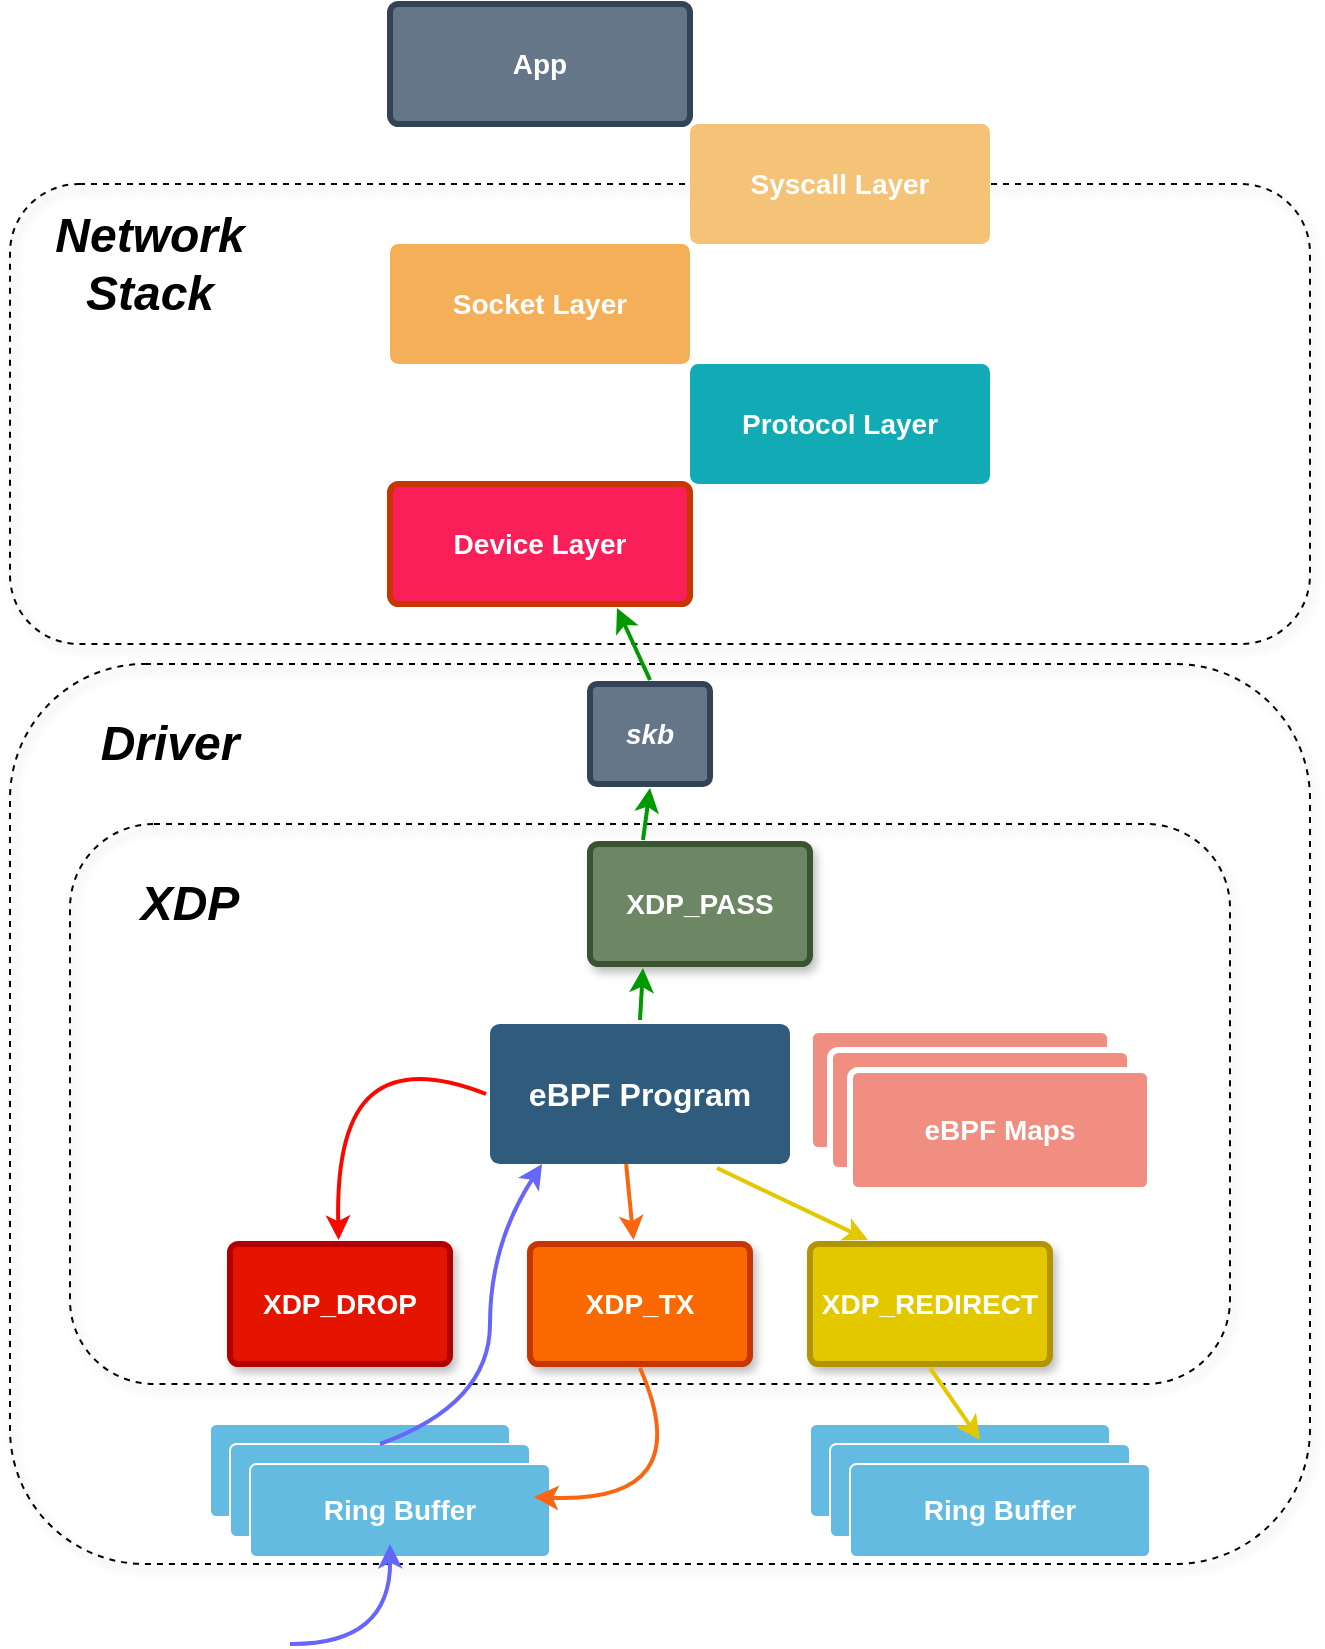 <mxfile version="13.1.2" type="github"><diagram id="6a731a19-8d31-9384-78a2-239565b7b9f0" name="Page-1"><mxGraphModel dx="946" dy="591" grid="1" gridSize="10" guides="1" tooltips="1" connect="1" arrows="1" fold="1" page="1" pageScale="1" pageWidth="1169" pageHeight="827" background="#ffffff" math="0" shadow="0"><root><mxCell id="0"/><mxCell id="1" parent="0"/><mxCell id="tBkIKE94KdiAy-Hy8w5i-1808" value="" style="rounded=1;whiteSpace=wrap;html=1;shadow=1;glass=0;comic=0;strokeColor=#000000;strokeWidth=1;fillColor=none;dashed=1;" parent="1" vertex="1"><mxGeometry x="340" y="570" width="580" height="280" as="geometry"/></mxCell><mxCell id="tBkIKE94KdiAy-Hy8w5i-1810" value="" style="rounded=1;whiteSpace=wrap;html=1;shadow=1;glass=0;comic=0;strokeColor=#000000;strokeWidth=1;fillColor=none;dashed=1;" parent="1" vertex="1"><mxGeometry x="310" y="250" width="650" height="230" as="geometry"/></mxCell><mxCell id="tBkIKE94KdiAy-Hy8w5i-1809" value="" style="rounded=1;whiteSpace=wrap;html=1;shadow=1;glass=0;comic=0;strokeColor=#000000;strokeWidth=1;fillColor=none;dashed=1;" parent="1" vertex="1"><mxGeometry x="310" y="490" width="650" height="450" as="geometry"/></mxCell><mxCell id="1769" value="Socket Layer" style="rounded=1;whiteSpace=wrap;html=1;shadow=0;labelBackgroundColor=none;strokeColor=none;strokeWidth=3;fillColor=#f5af58;fontFamily=Helvetica;fontSize=14;fontColor=#FFFFFF;align=center;spacing=5;arcSize=7;perimeterSpacing=2;fontStyle=1" parent="1" vertex="1"><mxGeometry x="500" y="280" width="150" height="60" as="geometry"/></mxCell><mxCell id="1771" value="Protocol Layer" style="rounded=1;whiteSpace=wrap;html=1;shadow=0;labelBackgroundColor=none;strokeColor=none;strokeWidth=3;fillColor=#12aab5;fontFamily=Helvetica;fontSize=14;fontColor=#FFFFFF;align=center;spacing=5;fontStyle=1;arcSize=7;perimeterSpacing=2;" parent="1" vertex="1"><mxGeometry x="650" y="340.0" width="150" height="60" as="geometry"/></mxCell><mxCell id="tBkIKE94KdiAy-Hy8w5i-1783" value="&lt;i&gt;skb&lt;/i&gt;" style="rounded=1;whiteSpace=wrap;html=1;shadow=0;labelBackgroundColor=none;strokeColor=#314354;strokeWidth=3;fillColor=#647687;fontFamily=Helvetica;fontSize=14;fontColor=#ffffff;align=center;spacing=5;fontStyle=1;arcSize=7;perimeterSpacing=2;" parent="1" vertex="1"><mxGeometry x="600" y="500" width="60" height="50" as="geometry"/></mxCell><mxCell id="1764" value="XDP_DROP" style="rounded=1;whiteSpace=wrap;html=1;shadow=1;labelBackgroundColor=none;strokeColor=#B20000;strokeWidth=3;fillColor=#e51400;fontFamily=Helvetica;fontSize=14;fontColor=#ffffff;align=center;spacing=5;fontStyle=1;arcSize=7;perimeterSpacing=2;comic=0;glass=0;" parent="1" vertex="1"><mxGeometry x="420" y="780" width="110" height="60" as="geometry"/></mxCell><mxCell id="tBkIKE94KdiAy-Hy8w5i-1796" value="XDP_PASS" style="rounded=1;whiteSpace=wrap;html=1;shadow=1;labelBackgroundColor=none;strokeColor=#3A5431;strokeWidth=3;fillColor=#6d8764;fontFamily=Helvetica;fontSize=14;fontColor=#ffffff;align=center;spacing=5;fontStyle=1;arcSize=7;perimeterSpacing=2;comic=0;glass=0;" parent="1" vertex="1"><mxGeometry x="600" y="580" width="110" height="60" as="geometry"/></mxCell><mxCell id="tBkIKE94KdiAy-Hy8w5i-1797" value="" style="group" parent="1" vertex="1" connectable="0"><mxGeometry x="550" y="670" width="150" height="70" as="geometry"/></mxCell><mxCell id="1749" value="eBPF Program" style="rounded=1;whiteSpace=wrap;html=1;shadow=0;labelBackgroundColor=none;strokeColor=none;strokeWidth=3;fillColor=#2F5B7C;fontFamily=Helvetica;fontSize=16;fontColor=#FFFFFF;align=center;fontStyle=1;spacing=5;arcSize=7;perimeterSpacing=2;" parent="tBkIKE94KdiAy-Hy8w5i-1797" vertex="1"><mxGeometry width="150" height="70" as="geometry"/></mxCell><mxCell id="tBkIKE94KdiAy-Hy8w5i-1798" value="XDP_REDIRECT" style="rounded=1;whiteSpace=wrap;html=1;shadow=1;labelBackgroundColor=none;strokeColor=#B09500;strokeWidth=3;fillColor=#E3C800;fontFamily=Helvetica;fontSize=14;fontColor=#ffffff;align=center;spacing=5;fontStyle=1;arcSize=7;perimeterSpacing=2;comic=0;glass=0;" parent="1" vertex="1"><mxGeometry x="710" y="780" width="120" height="60" as="geometry"/></mxCell><mxCell id="tBkIKE94KdiAy-Hy8w5i-1800" value="XDP_TX" style="rounded=1;whiteSpace=wrap;html=1;shadow=1;labelBackgroundColor=none;strokeColor=#C73500;strokeWidth=3;fillColor=#fa6800;fontFamily=Helvetica;fontSize=14;fontColor=#ffffff;align=center;spacing=5;fontStyle=1;arcSize=7;perimeterSpacing=2;comic=0;glass=0;" parent="1" vertex="1"><mxGeometry x="570" y="780" width="110" height="60" as="geometry"/></mxCell><mxCell id="tBkIKE94KdiAy-Hy8w5i-1788" value="" style="group" parent="1" vertex="1" connectable="0"><mxGeometry x="710" y="870" width="170" height="66.5" as="geometry"/></mxCell><mxCell id="tBkIKE94KdiAy-Hy8w5i-1789" value="Ring Buffer" style="rounded=1;whiteSpace=wrap;html=1;shadow=0;labelBackgroundColor=none;strokeColor=#FFFFFF;strokeWidth=1;fillColor=#64bbe2;fontFamily=Helvetica;fontSize=14;fontColor=#FFFFFF;align=center;spacing=5;arcSize=7;perimeterSpacing=2;" parent="tBkIKE94KdiAy-Hy8w5i-1788" vertex="1"><mxGeometry width="150" height="46.5" as="geometry"/></mxCell><mxCell id="tBkIKE94KdiAy-Hy8w5i-1790" value="Ring Buffer" style="rounded=1;whiteSpace=wrap;html=1;shadow=0;labelBackgroundColor=none;strokeColor=#FFFFFF;strokeWidth=1;fillColor=#64bbe2;fontFamily=Helvetica;fontSize=14;fontColor=#FFFFFF;align=center;spacing=5;arcSize=7;perimeterSpacing=2;" parent="tBkIKE94KdiAy-Hy8w5i-1788" vertex="1"><mxGeometry x="10" y="10" width="150" height="46.5" as="geometry"/></mxCell><mxCell id="tBkIKE94KdiAy-Hy8w5i-1791" value="&lt;b&gt;Ring Buffer&lt;/b&gt;" style="rounded=1;whiteSpace=wrap;html=1;shadow=0;labelBackgroundColor=none;strokeColor=#FFFFFF;strokeWidth=1;fillColor=#64bbe2;fontFamily=Helvetica;fontSize=14;fontColor=#FFFFFF;align=center;spacing=5;arcSize=7;perimeterSpacing=2;" parent="tBkIKE94KdiAy-Hy8w5i-1788" vertex="1"><mxGeometry x="20" y="20" width="150" height="46.5" as="geometry"/></mxCell><mxCell id="tBkIKE94KdiAy-Hy8w5i-1786" value="" style="group" parent="1" vertex="1" connectable="0"><mxGeometry x="710" y="673" width="170" height="80" as="geometry"/></mxCell><mxCell id="1755" value="eBPF Maps" style="rounded=1;whiteSpace=wrap;html=1;shadow=0;labelBackgroundColor=none;strokeColor=#FFFFFF;strokeWidth=3;fillColor=#f08e81;fontFamily=Helvetica;fontSize=14;fontColor=#FFFFFF;align=center;spacing=5;fontStyle=0;arcSize=7;perimeterSpacing=2;" parent="tBkIKE94KdiAy-Hy8w5i-1786" vertex="1"><mxGeometry width="150" height="60" as="geometry"/></mxCell><mxCell id="tBkIKE94KdiAy-Hy8w5i-1784" value="eBPF Maps" style="rounded=1;whiteSpace=wrap;html=1;shadow=0;labelBackgroundColor=none;strokeColor=#FFFFFF;strokeWidth=3;fillColor=#f08e81;fontFamily=Helvetica;fontSize=14;fontColor=#FFFFFF;align=center;spacing=5;fontStyle=0;arcSize=7;perimeterSpacing=2;" parent="tBkIKE94KdiAy-Hy8w5i-1786" vertex="1"><mxGeometry x="10" y="10" width="150" height="60" as="geometry"/></mxCell><mxCell id="tBkIKE94KdiAy-Hy8w5i-1785" value="&lt;b&gt;eBPF Maps&lt;/b&gt;" style="rounded=1;whiteSpace=wrap;html=1;shadow=0;labelBackgroundColor=none;strokeColor=#FFFFFF;strokeWidth=3;fillColor=#f08e81;fontFamily=Helvetica;fontSize=14;fontColor=#FFFFFF;align=center;spacing=5;fontStyle=0;arcSize=7;perimeterSpacing=2;" parent="tBkIKE94KdiAy-Hy8w5i-1786" vertex="1"><mxGeometry x="20" y="20" width="150" height="60" as="geometry"/></mxCell><mxCell id="tBkIKE94KdiAy-Hy8w5i-1801" value="" style="group" parent="1" vertex="1" connectable="0"><mxGeometry x="410" y="870" width="170" height="66.5" as="geometry"/></mxCell><mxCell id="tBkIKE94KdiAy-Hy8w5i-1802" value="Ring Buffer" style="rounded=1;whiteSpace=wrap;html=1;shadow=0;labelBackgroundColor=none;strokeColor=#FFFFFF;strokeWidth=1;fillColor=#64bbe2;fontFamily=Helvetica;fontSize=14;fontColor=#FFFFFF;align=center;spacing=5;arcSize=7;perimeterSpacing=2;" parent="tBkIKE94KdiAy-Hy8w5i-1801" vertex="1"><mxGeometry width="150" height="46.5" as="geometry"/></mxCell><mxCell id="tBkIKE94KdiAy-Hy8w5i-1803" value="Ring Buffer" style="rounded=1;whiteSpace=wrap;html=1;shadow=0;labelBackgroundColor=none;strokeColor=#FFFFFF;strokeWidth=1;fillColor=#64bbe2;fontFamily=Helvetica;fontSize=14;fontColor=#FFFFFF;align=center;spacing=5;arcSize=7;perimeterSpacing=2;" parent="tBkIKE94KdiAy-Hy8w5i-1801" vertex="1"><mxGeometry x="10" y="10" width="150" height="46.5" as="geometry"/></mxCell><mxCell id="tBkIKE94KdiAy-Hy8w5i-1804" value="&lt;b&gt;Ring Buffer&lt;/b&gt;" style="rounded=1;whiteSpace=wrap;html=1;shadow=0;labelBackgroundColor=none;strokeColor=#FFFFFF;strokeWidth=1;fillColor=#64bbe2;fontFamily=Helvetica;fontSize=14;fontColor=#FFFFFF;align=center;spacing=5;arcSize=7;perimeterSpacing=2;" parent="tBkIKE94KdiAy-Hy8w5i-1801" vertex="1"><mxGeometry x="20" y="20" width="150" height="46.5" as="geometry"/></mxCell><mxCell id="tBkIKE94KdiAy-Hy8w5i-1805" value="Device Layer" style="rounded=1;whiteSpace=wrap;html=1;shadow=0;labelBackgroundColor=none;strokeColor=#C73500;strokeWidth=3;fillColor=#FA1E59;fontFamily=Helvetica;fontSize=14;fontColor=#ffffff;align=center;spacing=5;fontStyle=1;arcSize=7;perimeterSpacing=2;" parent="1" vertex="1"><mxGeometry x="500" y="400.0" width="150" height="60" as="geometry"/></mxCell><mxCell id="tBkIKE94KdiAy-Hy8w5i-1806" value="Syscall Layer" style="rounded=1;whiteSpace=wrap;html=1;shadow=0;labelBackgroundColor=none;strokeColor=none;strokeWidth=3;fillColor=#F5C378;fontFamily=Helvetica;fontSize=14;fontColor=#FFFFFF;align=center;spacing=5;arcSize=7;perimeterSpacing=2;fontStyle=1" parent="1" vertex="1"><mxGeometry x="650" y="220" width="150" height="60" as="geometry"/></mxCell><mxCell id="tBkIKE94KdiAy-Hy8w5i-1811" value="App" style="rounded=1;whiteSpace=wrap;html=1;shadow=0;labelBackgroundColor=none;strokeColor=#314354;strokeWidth=3;fillColor=#647687;fontFamily=Helvetica;fontSize=14;fontColor=#ffffff;align=center;spacing=5;arcSize=7;perimeterSpacing=2;fontStyle=1" parent="1" vertex="1"><mxGeometry x="500" y="160" width="150" height="60" as="geometry"/></mxCell><mxCell id="tBkIKE94KdiAy-Hy8w5i-1812" value="Driver" style="text;html=1;strokeColor=none;fillColor=none;align=center;verticalAlign=middle;whiteSpace=wrap;rounded=0;shadow=1;glass=0;dashed=1;comic=0;fontStyle=3;fontSize=24;" parent="1" vertex="1"><mxGeometry x="370" y="520" width="40" height="20" as="geometry"/></mxCell><mxCell id="tBkIKE94KdiAy-Hy8w5i-1814" value="XDP" style="text;html=1;strokeColor=none;fillColor=none;align=center;verticalAlign=middle;whiteSpace=wrap;rounded=0;shadow=1;glass=0;dashed=1;comic=0;fontStyle=3;fontSize=24;" parent="1" vertex="1"><mxGeometry x="380" y="600" width="40" height="20" as="geometry"/></mxCell><mxCell id="tBkIKE94KdiAy-Hy8w5i-1815" value="Network Stack" style="text;html=1;strokeColor=none;fillColor=none;align=center;verticalAlign=middle;whiteSpace=wrap;rounded=0;shadow=1;glass=0;dashed=1;comic=0;fontStyle=3;fontSize=24;" parent="1" vertex="1"><mxGeometry x="360" y="280" width="40" height="20" as="geometry"/></mxCell><mxCell id="tBkIKE94KdiAy-Hy8w5i-1816" value="" style="curved=1;endArrow=classic;html=1;fontSize=24;edgeStyle=orthogonalEdgeStyle;fontStyle=1;strokeWidth=2;fillColor=#cce5ff;strokeColor=#6666FF;" parent="1" edge="1"><mxGeometry width="50" height="50" relative="1" as="geometry"><mxPoint x="450" y="980" as="sourcePoint"/><mxPoint x="500" y="930" as="targetPoint"/></mxGeometry></mxCell><mxCell id="tBkIKE94KdiAy-Hy8w5i-1818" value="" style="curved=1;endArrow=classic;html=1;strokeColor=#6666FF;strokeWidth=2;fontSize=24;entryX=0.182;entryY=0.973;entryDx=0;entryDy=0;entryPerimeter=0;" parent="1" target="1749" edge="1"><mxGeometry width="50" height="50" relative="1" as="geometry"><mxPoint x="495" y="880" as="sourcePoint"/><mxPoint x="590" y="740" as="targetPoint"/><Array as="points"><mxPoint x="550" y="860"/><mxPoint x="550" y="780"/></Array></mxGeometry></mxCell><mxCell id="tBkIKE94KdiAy-Hy8w5i-1819" value="" style="curved=1;endArrow=classic;html=1;strokeColor=#FA0800;strokeWidth=2;fontSize=24;exitX=0;exitY=0.5;exitDx=0;exitDy=0;" parent="1" source="1749" target="1764" edge="1"><mxGeometry width="50" height="50" relative="1" as="geometry"><mxPoint x="450" y="730" as="sourcePoint"/><mxPoint x="531.028" y="590.002" as="targetPoint"/><Array as="points"><mxPoint x="510" y="690"/><mxPoint x="473" y="720"/></Array></mxGeometry></mxCell><mxCell id="tBkIKE94KdiAy-Hy8w5i-1822" value="" style="curved=1;endArrow=classic;html=1;strokeColor=#FA650F;strokeWidth=2;fontSize=24;exitX=0.455;exitY=0.973;exitDx=0;exitDy=0;exitPerimeter=0;" parent="1" source="1749" target="tBkIKE94KdiAy-Hy8w5i-1800" edge="1"><mxGeometry width="50" height="50" relative="1" as="geometry"><mxPoint x="610" y="770" as="sourcePoint"/><mxPoint x="660" y="720" as="targetPoint"/><Array as="points"><mxPoint x="620" y="760"/></Array></mxGeometry></mxCell><mxCell id="tBkIKE94KdiAy-Hy8w5i-1826" value="" style="curved=1;endArrow=classic;html=1;strokeColor=#FA650F;strokeWidth=2;fontSize=24;exitX=0.5;exitY=1;exitDx=0;exitDy=0;" parent="1" source="tBkIKE94KdiAy-Hy8w5i-1800" target="tBkIKE94KdiAy-Hy8w5i-1803" edge="1"><mxGeometry width="50" height="50" relative="1" as="geometry"><mxPoint x="605" y="910" as="sourcePoint"/><mxPoint x="655" y="860" as="targetPoint"/><Array as="points"><mxPoint x="655" y="910"/></Array></mxGeometry></mxCell><mxCell id="tBkIKE94KdiAy-Hy8w5i-1829" value="" style="endArrow=classic;html=1;strokeColor=#E3C800;strokeWidth=2;fontSize=24;entryX=0.25;entryY=0;entryDx=0;entryDy=0;exitX=0.75;exitY=1;exitDx=0;exitDy=0;" parent="1" source="1749" target="tBkIKE94KdiAy-Hy8w5i-1798" edge="1"><mxGeometry width="50" height="50" relative="1" as="geometry"><mxPoint x="610" y="770" as="sourcePoint"/><mxPoint x="660" y="720" as="targetPoint"/></mxGeometry></mxCell><mxCell id="tBkIKE94KdiAy-Hy8w5i-1831" value="" style="endArrow=classic;html=1;strokeColor=#E3C800;strokeWidth=2;fontSize=24;entryX=0.5;entryY=0;entryDx=0;entryDy=0;exitX=0.5;exitY=1;exitDx=0;exitDy=0;" parent="1" source="tBkIKE94KdiAy-Hy8w5i-1798" target="tBkIKE94KdiAy-Hy8w5i-1790" edge="1"><mxGeometry width="50" height="50" relative="1" as="geometry"><mxPoint x="610" y="770" as="sourcePoint"/><mxPoint x="660" y="720" as="targetPoint"/></mxGeometry></mxCell><mxCell id="tBkIKE94KdiAy-Hy8w5i-1833" value="" style="endArrow=classic;html=1;strokeColor=#009900;strokeWidth=2;fontSize=24;exitX=0.5;exitY=0;exitDx=0;exitDy=0;entryX=0.25;entryY=1;entryDx=0;entryDy=0;" parent="1" source="1749" target="tBkIKE94KdiAy-Hy8w5i-1796" edge="1"><mxGeometry width="50" height="50" relative="1" as="geometry"><mxPoint x="610" y="770" as="sourcePoint"/><mxPoint x="660" y="720" as="targetPoint"/></mxGeometry></mxCell><mxCell id="tBkIKE94KdiAy-Hy8w5i-1834" value="" style="endArrow=classic;html=1;strokeColor=#009900;strokeWidth=2;fontSize=24;exitX=0.25;exitY=0;exitDx=0;exitDy=0;entryX=0.5;entryY=1;entryDx=0;entryDy=0;" parent="1" source="tBkIKE94KdiAy-Hy8w5i-1796" target="tBkIKE94KdiAy-Hy8w5i-1783" edge="1"><mxGeometry width="50" height="50" relative="1" as="geometry"><mxPoint x="635" y="678" as="sourcePoint"/><mxPoint x="648.448" y="652" as="targetPoint"/></mxGeometry></mxCell><mxCell id="tBkIKE94KdiAy-Hy8w5i-1835" value="" style="endArrow=classic;html=1;strokeColor=#009900;strokeWidth=2;fontSize=24;exitX=0.5;exitY=0;exitDx=0;exitDy=0;entryX=0.75;entryY=1;entryDx=0;entryDy=0;" parent="1" source="tBkIKE94KdiAy-Hy8w5i-1783" target="tBkIKE94KdiAy-Hy8w5i-1805" edge="1"><mxGeometry width="50" height="50" relative="1" as="geometry"><mxPoint x="635" y="678" as="sourcePoint"/><mxPoint x="636.5" y="652" as="targetPoint"/></mxGeometry></mxCell></root></mxGraphModel></diagram></mxfile>